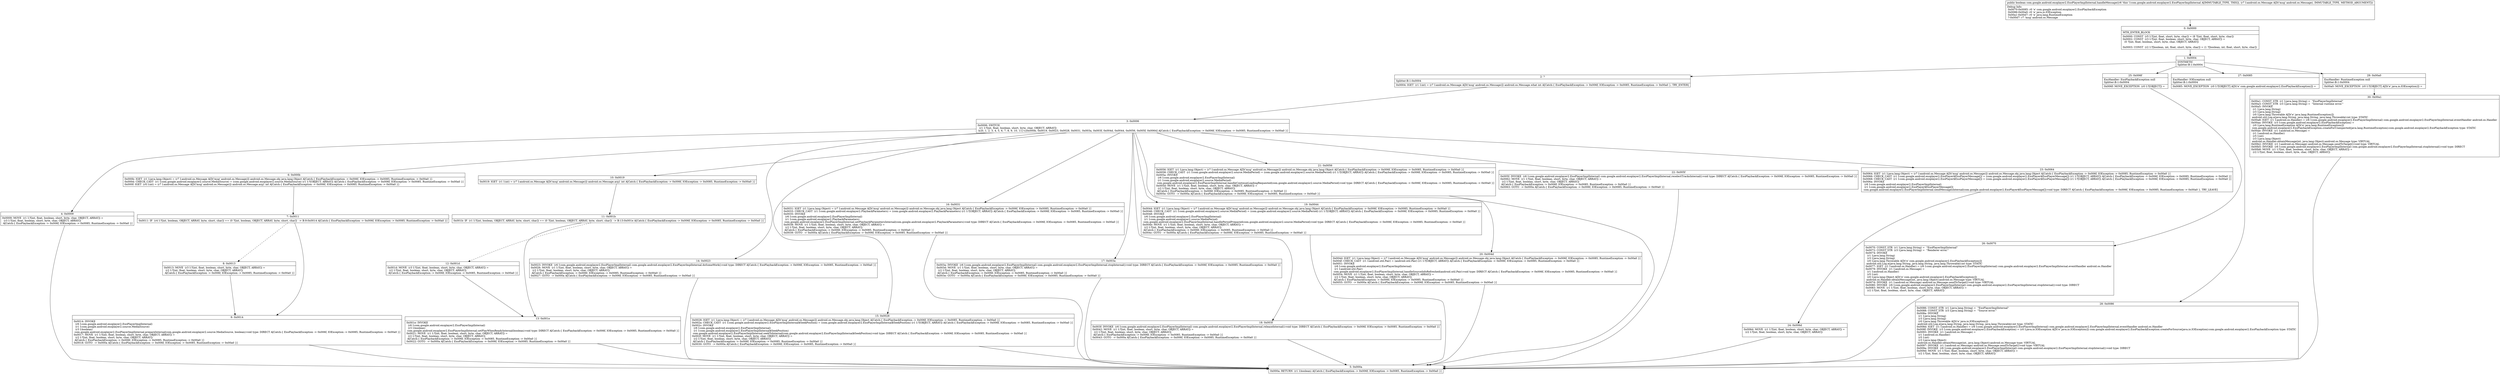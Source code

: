digraph "CFG forcom.google.android.exoplayer2.ExoPlayerImplInternal.handleMessage(Landroid\/os\/Message;)Z" {
Node_0 [shape=record,label="{0\:\ 0x0000|MTH_ENTER_BLOCK\l|0x0000: CONST  (r5 I:?[int, float, short, byte, char]) = (8 ?[int, float, short, byte, char]) \l0x0002: CONST  (r3 I:?[int, float, boolean, short, byte, char, OBJECT, ARRAY]) = \l  (0 ?[int, float, boolean, short, byte, char, OBJECT, ARRAY])\l \l0x0003: CONST  (r2 I:?[boolean, int, float, short, byte, char]) = (1 ?[boolean, int, float, short, byte, char]) \l}"];
Node_1 [shape=record,label="{1\:\ 0x0004|SYNTHETIC\lSplitter:B:1:0x0004\l}"];
Node_2 [shape=record,label="{2\:\ ?|Splitter:B:1:0x0004\l|0x0004: IGET  (r1 I:int) = (r7 I:android.os.Message A[D('msg' android.os.Message)]) android.os.Message.what int A[Catch:\{ ExoPlaybackException \-\> 0x006f, IOException \-\> 0x0085, RuntimeException \-\> 0x00a0 \}, TRY_ENTER]\l}"];
Node_3 [shape=record,label="{3\:\ 0x0006|0x0006: SWITCH  \l  (r1 I:?[int, float, boolean, short, byte, char, OBJECT, ARRAY])\l k:[0, 1, 2, 3, 4, 5, 6, 7, 8, 9, 10, 11] t:[0x000b, 0x0019, 0x0023, 0x0028, 0x0031, 0x003a, 0x003f, 0x004d, 0x0044, 0x0056, 0x005f, 0x0064] A[Catch:\{ ExoPlaybackException \-\> 0x006f, IOException \-\> 0x0085, RuntimeException \-\> 0x00a0 \}]\l}"];
Node_4 [shape=record,label="{4\:\ 0x0009|0x0009: MOVE  (r1 I:?[int, float, boolean, short, byte, char, OBJECT, ARRAY]) = \l  (r3 I:?[int, float, boolean, short, byte, char, OBJECT, ARRAY])\l A[Catch:\{ ExoPlaybackException \-\> 0x006f, IOException \-\> 0x0085, RuntimeException \-\> 0x00a0 \}]\l}"];
Node_5 [shape=record,label="{5\:\ 0x000a|0x000a: RETURN  (r1 I:boolean) A[Catch:\{ ExoPlaybackException \-\> 0x006f, IOException \-\> 0x0085, RuntimeException \-\> 0x00a0 \}]\l}"];
Node_6 [shape=record,label="{6\:\ 0x000b|0x000b: IGET  (r1 I:java.lang.Object) = (r7 I:android.os.Message A[D('msg' android.os.Message)]) android.os.Message.obj java.lang.Object A[Catch:\{ ExoPlaybackException \-\> 0x006f, IOException \-\> 0x0085, RuntimeException \-\> 0x00a0 \}]\l0x000d: CHECK_CAST  (r1 I:com.google.android.exoplayer2.source.MediaSource) = (com.google.android.exoplayer2.source.MediaSource) (r1 I:?[OBJECT, ARRAY]) A[Catch:\{ ExoPlaybackException \-\> 0x006f, IOException \-\> 0x0085, RuntimeException \-\> 0x00a0 \}]\l0x000f: IGET  (r4 I:int) = (r7 I:android.os.Message A[D('msg' android.os.Message)]) android.os.Message.arg1 int A[Catch:\{ ExoPlaybackException \-\> 0x006f, IOException \-\> 0x0085, RuntimeException \-\> 0x00a0 \}]\l}"];
Node_7 [shape=record,label="{7\:\ 0x0011|0x0011: IF  (r4 I:?[int, boolean, OBJECT, ARRAY, byte, short, char]) == (0 ?[int, boolean, OBJECT, ARRAY, byte, short, char])  \-\> B:9:0x0014 A[Catch:\{ ExoPlaybackException \-\> 0x006f, IOException \-\> 0x0085, RuntimeException \-\> 0x00a0 \}]\l}"];
Node_8 [shape=record,label="{8\:\ 0x0013|0x0013: MOVE  (r3 I:?[int, float, boolean, short, byte, char, OBJECT, ARRAY]) = \l  (r2 I:?[int, float, boolean, short, byte, char, OBJECT, ARRAY])\l A[Catch:\{ ExoPlaybackException \-\> 0x006f, IOException \-\> 0x0085, RuntimeException \-\> 0x00a0 \}]\l}"];
Node_9 [shape=record,label="{9\:\ 0x0014|0x0014: INVOKE  \l  (r6 I:com.google.android.exoplayer2.ExoPlayerImplInternal)\l  (r1 I:com.google.android.exoplayer2.source.MediaSource)\l  (r3 I:boolean)\l com.google.android.exoplayer2.ExoPlayerImplInternal.prepareInternal(com.google.android.exoplayer2.source.MediaSource, boolean):void type: DIRECT A[Catch:\{ ExoPlaybackException \-\> 0x006f, IOException \-\> 0x0085, RuntimeException \-\> 0x00a0 \}]\l0x0017: MOVE  (r1 I:?[int, float, boolean, short, byte, char, OBJECT, ARRAY]) = \l  (r2 I:?[int, float, boolean, short, byte, char, OBJECT, ARRAY])\l A[Catch:\{ ExoPlaybackException \-\> 0x006f, IOException \-\> 0x0085, RuntimeException \-\> 0x00a0 \}]\l0x0018: GOTO  \-\> 0x000a A[Catch:\{ ExoPlaybackException \-\> 0x006f, IOException \-\> 0x0085, RuntimeException \-\> 0x00a0 \}]\l}"];
Node_10 [shape=record,label="{10\:\ 0x0019|0x0019: IGET  (r1 I:int) = (r7 I:android.os.Message A[D('msg' android.os.Message)]) android.os.Message.arg1 int A[Catch:\{ ExoPlaybackException \-\> 0x006f, IOException \-\> 0x0085, RuntimeException \-\> 0x00a0 \}]\l}"];
Node_11 [shape=record,label="{11\:\ 0x001b|0x001b: IF  (r1 I:?[int, boolean, OBJECT, ARRAY, byte, short, char]) == (0 ?[int, boolean, OBJECT, ARRAY, byte, short, char])  \-\> B:13:0x001e A[Catch:\{ ExoPlaybackException \-\> 0x006f, IOException \-\> 0x0085, RuntimeException \-\> 0x00a0 \}]\l}"];
Node_12 [shape=record,label="{12\:\ 0x001d|0x001d: MOVE  (r3 I:?[int, float, boolean, short, byte, char, OBJECT, ARRAY]) = \l  (r2 I:?[int, float, boolean, short, byte, char, OBJECT, ARRAY])\l A[Catch:\{ ExoPlaybackException \-\> 0x006f, IOException \-\> 0x0085, RuntimeException \-\> 0x00a0 \}]\l}"];
Node_13 [shape=record,label="{13\:\ 0x001e|0x001e: INVOKE  \l  (r6 I:com.google.android.exoplayer2.ExoPlayerImplInternal)\l  (r3 I:boolean)\l com.google.android.exoplayer2.ExoPlayerImplInternal.setPlayWhenReadyInternal(boolean):void type: DIRECT A[Catch:\{ ExoPlaybackException \-\> 0x006f, IOException \-\> 0x0085, RuntimeException \-\> 0x00a0 \}]\l0x0021: MOVE  (r1 I:?[int, float, boolean, short, byte, char, OBJECT, ARRAY]) = \l  (r2 I:?[int, float, boolean, short, byte, char, OBJECT, ARRAY])\l A[Catch:\{ ExoPlaybackException \-\> 0x006f, IOException \-\> 0x0085, RuntimeException \-\> 0x00a0 \}]\l0x0022: GOTO  \-\> 0x000a A[Catch:\{ ExoPlaybackException \-\> 0x006f, IOException \-\> 0x0085, RuntimeException \-\> 0x00a0 \}]\l}"];
Node_14 [shape=record,label="{14\:\ 0x0023|0x0023: INVOKE  (r6 I:com.google.android.exoplayer2.ExoPlayerImplInternal) com.google.android.exoplayer2.ExoPlayerImplInternal.doSomeWork():void type: DIRECT A[Catch:\{ ExoPlaybackException \-\> 0x006f, IOException \-\> 0x0085, RuntimeException \-\> 0x00a0 \}]\l0x0026: MOVE  (r1 I:?[int, float, boolean, short, byte, char, OBJECT, ARRAY]) = \l  (r2 I:?[int, float, boolean, short, byte, char, OBJECT, ARRAY])\l A[Catch:\{ ExoPlaybackException \-\> 0x006f, IOException \-\> 0x0085, RuntimeException \-\> 0x00a0 \}]\l0x0027: GOTO  \-\> 0x000a A[Catch:\{ ExoPlaybackException \-\> 0x006f, IOException \-\> 0x0085, RuntimeException \-\> 0x00a0 \}]\l}"];
Node_15 [shape=record,label="{15\:\ 0x0028|0x0028: IGET  (r1 I:java.lang.Object) = (r7 I:android.os.Message A[D('msg' android.os.Message)]) android.os.Message.obj java.lang.Object A[Catch:\{ ExoPlaybackException \-\> 0x006f, IOException \-\> 0x0085, RuntimeException \-\> 0x00a0 \}]\l0x002a: CHECK_CAST  (r1 I:com.google.android.exoplayer2.ExoPlayerImplInternal$SeekPosition) = (com.google.android.exoplayer2.ExoPlayerImplInternal$SeekPosition) (r1 I:?[OBJECT, ARRAY]) A[Catch:\{ ExoPlaybackException \-\> 0x006f, IOException \-\> 0x0085, RuntimeException \-\> 0x00a0 \}]\l0x002c: INVOKE  \l  (r6 I:com.google.android.exoplayer2.ExoPlayerImplInternal)\l  (r1 I:com.google.android.exoplayer2.ExoPlayerImplInternal$SeekPosition)\l com.google.android.exoplayer2.ExoPlayerImplInternal.seekToInternal(com.google.android.exoplayer2.ExoPlayerImplInternal$SeekPosition):void type: DIRECT A[Catch:\{ ExoPlaybackException \-\> 0x006f, IOException \-\> 0x0085, RuntimeException \-\> 0x00a0 \}]\l0x002f: MOVE  (r1 I:?[int, float, boolean, short, byte, char, OBJECT, ARRAY]) = \l  (r2 I:?[int, float, boolean, short, byte, char, OBJECT, ARRAY])\l A[Catch:\{ ExoPlaybackException \-\> 0x006f, IOException \-\> 0x0085, RuntimeException \-\> 0x00a0 \}]\l0x0030: GOTO  \-\> 0x000a A[Catch:\{ ExoPlaybackException \-\> 0x006f, IOException \-\> 0x0085, RuntimeException \-\> 0x00a0 \}]\l}"];
Node_16 [shape=record,label="{16\:\ 0x0031|0x0031: IGET  (r1 I:java.lang.Object) = (r7 I:android.os.Message A[D('msg' android.os.Message)]) android.os.Message.obj java.lang.Object A[Catch:\{ ExoPlaybackException \-\> 0x006f, IOException \-\> 0x0085, RuntimeException \-\> 0x00a0 \}]\l0x0033: CHECK_CAST  (r1 I:com.google.android.exoplayer2.PlaybackParameters) = (com.google.android.exoplayer2.PlaybackParameters) (r1 I:?[OBJECT, ARRAY]) A[Catch:\{ ExoPlaybackException \-\> 0x006f, IOException \-\> 0x0085, RuntimeException \-\> 0x00a0 \}]\l0x0035: INVOKE  \l  (r6 I:com.google.android.exoplayer2.ExoPlayerImplInternal)\l  (r1 I:com.google.android.exoplayer2.PlaybackParameters)\l com.google.android.exoplayer2.ExoPlayerImplInternal.setPlaybackParametersInternal(com.google.android.exoplayer2.PlaybackParameters):void type: DIRECT A[Catch:\{ ExoPlaybackException \-\> 0x006f, IOException \-\> 0x0085, RuntimeException \-\> 0x00a0 \}]\l0x0038: MOVE  (r1 I:?[int, float, boolean, short, byte, char, OBJECT, ARRAY]) = \l  (r2 I:?[int, float, boolean, short, byte, char, OBJECT, ARRAY])\l A[Catch:\{ ExoPlaybackException \-\> 0x006f, IOException \-\> 0x0085, RuntimeException \-\> 0x00a0 \}]\l0x0039: GOTO  \-\> 0x000a A[Catch:\{ ExoPlaybackException \-\> 0x006f, IOException \-\> 0x0085, RuntimeException \-\> 0x00a0 \}]\l}"];
Node_17 [shape=record,label="{17\:\ 0x003a|0x003a: INVOKE  (r6 I:com.google.android.exoplayer2.ExoPlayerImplInternal) com.google.android.exoplayer2.ExoPlayerImplInternal.stopInternal():void type: DIRECT A[Catch:\{ ExoPlaybackException \-\> 0x006f, IOException \-\> 0x0085, RuntimeException \-\> 0x00a0 \}]\l0x003d: MOVE  (r1 I:?[int, float, boolean, short, byte, char, OBJECT, ARRAY]) = \l  (r2 I:?[int, float, boolean, short, byte, char, OBJECT, ARRAY])\l A[Catch:\{ ExoPlaybackException \-\> 0x006f, IOException \-\> 0x0085, RuntimeException \-\> 0x00a0 \}]\l0x003e: GOTO  \-\> 0x000a A[Catch:\{ ExoPlaybackException \-\> 0x006f, IOException \-\> 0x0085, RuntimeException \-\> 0x00a0 \}]\l}"];
Node_18 [shape=record,label="{18\:\ 0x003f|0x003f: INVOKE  (r6 I:com.google.android.exoplayer2.ExoPlayerImplInternal) com.google.android.exoplayer2.ExoPlayerImplInternal.releaseInternal():void type: DIRECT A[Catch:\{ ExoPlaybackException \-\> 0x006f, IOException \-\> 0x0085, RuntimeException \-\> 0x00a0 \}]\l0x0042: MOVE  (r1 I:?[int, float, boolean, short, byte, char, OBJECT, ARRAY]) = \l  (r2 I:?[int, float, boolean, short, byte, char, OBJECT, ARRAY])\l A[Catch:\{ ExoPlaybackException \-\> 0x006f, IOException \-\> 0x0085, RuntimeException \-\> 0x00a0 \}]\l0x0043: GOTO  \-\> 0x000a A[Catch:\{ ExoPlaybackException \-\> 0x006f, IOException \-\> 0x0085, RuntimeException \-\> 0x00a0 \}]\l}"];
Node_19 [shape=record,label="{19\:\ 0x0044|0x0044: IGET  (r1 I:java.lang.Object) = (r7 I:android.os.Message A[D('msg' android.os.Message)]) android.os.Message.obj java.lang.Object A[Catch:\{ ExoPlaybackException \-\> 0x006f, IOException \-\> 0x0085, RuntimeException \-\> 0x00a0 \}]\l0x0046: CHECK_CAST  (r1 I:com.google.android.exoplayer2.source.MediaPeriod) = (com.google.android.exoplayer2.source.MediaPeriod) (r1 I:?[OBJECT, ARRAY]) A[Catch:\{ ExoPlaybackException \-\> 0x006f, IOException \-\> 0x0085, RuntimeException \-\> 0x00a0 \}]\l0x0048: INVOKE  \l  (r6 I:com.google.android.exoplayer2.ExoPlayerImplInternal)\l  (r1 I:com.google.android.exoplayer2.source.MediaPeriod)\l com.google.android.exoplayer2.ExoPlayerImplInternal.handlePeriodPrepared(com.google.android.exoplayer2.source.MediaPeriod):void type: DIRECT A[Catch:\{ ExoPlaybackException \-\> 0x006f, IOException \-\> 0x0085, RuntimeException \-\> 0x00a0 \}]\l0x004b: MOVE  (r1 I:?[int, float, boolean, short, byte, char, OBJECT, ARRAY]) = \l  (r2 I:?[int, float, boolean, short, byte, char, OBJECT, ARRAY])\l A[Catch:\{ ExoPlaybackException \-\> 0x006f, IOException \-\> 0x0085, RuntimeException \-\> 0x00a0 \}]\l0x004c: GOTO  \-\> 0x000a A[Catch:\{ ExoPlaybackException \-\> 0x006f, IOException \-\> 0x0085, RuntimeException \-\> 0x00a0 \}]\l}"];
Node_20 [shape=record,label="{20\:\ 0x004d|0x004d: IGET  (r1 I:java.lang.Object) = (r7 I:android.os.Message A[D('msg' android.os.Message)]) android.os.Message.obj java.lang.Object A[Catch:\{ ExoPlaybackException \-\> 0x006f, IOException \-\> 0x0085, RuntimeException \-\> 0x00a0 \}]\l0x004f: CHECK_CAST  (r1 I:android.util.Pair) = (android.util.Pair) (r1 I:?[OBJECT, ARRAY]) A[Catch:\{ ExoPlaybackException \-\> 0x006f, IOException \-\> 0x0085, RuntimeException \-\> 0x00a0 \}]\l0x0051: INVOKE  \l  (r6 I:com.google.android.exoplayer2.ExoPlayerImplInternal)\l  (r1 I:android.util.Pair)\l com.google.android.exoplayer2.ExoPlayerImplInternal.handleSourceInfoRefreshed(android.util.Pair):void type: DIRECT A[Catch:\{ ExoPlaybackException \-\> 0x006f, IOException \-\> 0x0085, RuntimeException \-\> 0x00a0 \}]\l0x0054: MOVE  (r1 I:?[int, float, boolean, short, byte, char, OBJECT, ARRAY]) = \l  (r2 I:?[int, float, boolean, short, byte, char, OBJECT, ARRAY])\l A[Catch:\{ ExoPlaybackException \-\> 0x006f, IOException \-\> 0x0085, RuntimeException \-\> 0x00a0 \}]\l0x0055: GOTO  \-\> 0x000a A[Catch:\{ ExoPlaybackException \-\> 0x006f, IOException \-\> 0x0085, RuntimeException \-\> 0x00a0 \}]\l}"];
Node_21 [shape=record,label="{21\:\ 0x0056|0x0056: IGET  (r1 I:java.lang.Object) = (r7 I:android.os.Message A[D('msg' android.os.Message)]) android.os.Message.obj java.lang.Object A[Catch:\{ ExoPlaybackException \-\> 0x006f, IOException \-\> 0x0085, RuntimeException \-\> 0x00a0 \}]\l0x0058: CHECK_CAST  (r1 I:com.google.android.exoplayer2.source.MediaPeriod) = (com.google.android.exoplayer2.source.MediaPeriod) (r1 I:?[OBJECT, ARRAY]) A[Catch:\{ ExoPlaybackException \-\> 0x006f, IOException \-\> 0x0085, RuntimeException \-\> 0x00a0 \}]\l0x005a: INVOKE  \l  (r6 I:com.google.android.exoplayer2.ExoPlayerImplInternal)\l  (r1 I:com.google.android.exoplayer2.source.MediaPeriod)\l com.google.android.exoplayer2.ExoPlayerImplInternal.handleContinueLoadingRequested(com.google.android.exoplayer2.source.MediaPeriod):void type: DIRECT A[Catch:\{ ExoPlaybackException \-\> 0x006f, IOException \-\> 0x0085, RuntimeException \-\> 0x00a0 \}]\l0x005d: MOVE  (r1 I:?[int, float, boolean, short, byte, char, OBJECT, ARRAY]) = \l  (r2 I:?[int, float, boolean, short, byte, char, OBJECT, ARRAY])\l A[Catch:\{ ExoPlaybackException \-\> 0x006f, IOException \-\> 0x0085, RuntimeException \-\> 0x00a0 \}]\l0x005e: GOTO  \-\> 0x000a A[Catch:\{ ExoPlaybackException \-\> 0x006f, IOException \-\> 0x0085, RuntimeException \-\> 0x00a0 \}]\l}"];
Node_22 [shape=record,label="{22\:\ 0x005f|0x005f: INVOKE  (r6 I:com.google.android.exoplayer2.ExoPlayerImplInternal) com.google.android.exoplayer2.ExoPlayerImplInternal.reselectTracksInternal():void type: DIRECT A[Catch:\{ ExoPlaybackException \-\> 0x006f, IOException \-\> 0x0085, RuntimeException \-\> 0x00a0 \}]\l0x0062: MOVE  (r1 I:?[int, float, boolean, short, byte, char, OBJECT, ARRAY]) = \l  (r2 I:?[int, float, boolean, short, byte, char, OBJECT, ARRAY])\l A[Catch:\{ ExoPlaybackException \-\> 0x006f, IOException \-\> 0x0085, RuntimeException \-\> 0x00a0 \}]\l0x0063: GOTO  \-\> 0x000a A[Catch:\{ ExoPlaybackException \-\> 0x006f, IOException \-\> 0x0085, RuntimeException \-\> 0x00a0 \}]\l}"];
Node_23 [shape=record,label="{23\:\ 0x0064|0x0064: IGET  (r1 I:java.lang.Object) = (r7 I:android.os.Message A[D('msg' android.os.Message)]) android.os.Message.obj java.lang.Object A[Catch:\{ ExoPlaybackException \-\> 0x006f, IOException \-\> 0x0085, RuntimeException \-\> 0x00a0 \}]\l0x0066: CHECK_CAST  (r1 I:com.google.android.exoplayer2.ExoPlayer$ExoPlayerMessage[]) = (com.google.android.exoplayer2.ExoPlayer$ExoPlayerMessage[]) (r1 I:?[OBJECT, ARRAY]) A[Catch:\{ ExoPlaybackException \-\> 0x006f, IOException \-\> 0x0085, RuntimeException \-\> 0x00a0 \}]\l0x0068: CHECK_CAST  (r1 I:com.google.android.exoplayer2.ExoPlayer$ExoPlayerMessage[]) = (com.google.android.exoplayer2.ExoPlayer$ExoPlayerMessage[]) (r1 I:?[OBJECT, ARRAY]) A[Catch:\{ ExoPlaybackException \-\> 0x006f, IOException \-\> 0x0085, RuntimeException \-\> 0x00a0 \}]\l0x006a: INVOKE  \l  (r6 I:com.google.android.exoplayer2.ExoPlayerImplInternal)\l  (r1 I:com.google.android.exoplayer2.ExoPlayer$ExoPlayerMessage[])\l com.google.android.exoplayer2.ExoPlayerImplInternal.sendMessagesInternal(com.google.android.exoplayer2.ExoPlayer$ExoPlayerMessage[]):void type: DIRECT A[Catch:\{ ExoPlaybackException \-\> 0x006f, IOException \-\> 0x0085, RuntimeException \-\> 0x00a0 \}, TRY_LEAVE]\l}"];
Node_24 [shape=record,label="{24\:\ 0x006d|0x006d: MOVE  (r1 I:?[int, float, boolean, short, byte, char, OBJECT, ARRAY]) = \l  (r2 I:?[int, float, boolean, short, byte, char, OBJECT, ARRAY])\l \l}"];
Node_25 [shape=record,label="{25\:\ 0x006f|ExcHandler: ExoPlaybackException null\lSplitter:B:1:0x0004\l|0x006f: MOVE_EXCEPTION  (r0 I:?[OBJECT]) =  \l}"];
Node_26 [shape=record,label="{26\:\ 0x0070|0x0070: CONST_STR  (r1 I:java.lang.String) =  \"ExoPlayerImplInternal\" \l0x0072: CONST_STR  (r3 I:java.lang.String) =  \"Renderer error.\" \l0x0074: INVOKE  \l  (r1 I:java.lang.String)\l  (r3 I:java.lang.String)\l  (r0 I:java.lang.Throwable A[D('e' com.google.android.exoplayer2.ExoPlaybackException)])\l android.util.Log.e(java.lang.String, java.lang.String, java.lang.Throwable):int type: STATIC \l0x0077: IGET  (r1 I:android.os.Handler) = (r6 I:com.google.android.exoplayer2.ExoPlayerImplInternal) com.google.android.exoplayer2.ExoPlayerImplInternal.eventHandler android.os.Handler \l0x0079: INVOKE  (r1 I:android.os.Message) = \l  (r1 I:android.os.Handler)\l  (r5 I:int)\l  (r0 I:java.lang.Object A[D('e' com.google.android.exoplayer2.ExoPlaybackException)])\l android.os.Handler.obtainMessage(int, java.lang.Object):android.os.Message type: VIRTUAL \l0x007d: INVOKE  (r1 I:android.os.Message) android.os.Message.sendToTarget():void type: VIRTUAL \l0x0080: INVOKE  (r6 I:com.google.android.exoplayer2.ExoPlayerImplInternal) com.google.android.exoplayer2.ExoPlayerImplInternal.stopInternal():void type: DIRECT \l0x0083: MOVE  (r1 I:?[int, float, boolean, short, byte, char, OBJECT, ARRAY]) = \l  (r2 I:?[int, float, boolean, short, byte, char, OBJECT, ARRAY])\l \l}"];
Node_27 [shape=record,label="{27\:\ 0x0085|ExcHandler: IOException null\lSplitter:B:1:0x0004\l|0x0085: MOVE_EXCEPTION  (r0 I:?[OBJECT] A[D('e' com.google.android.exoplayer2.ExoPlaybackException)]) =  \l}"];
Node_28 [shape=record,label="{28\:\ 0x0086|0x0086: CONST_STR  (r1 I:java.lang.String) =  \"ExoPlayerImplInternal\" \l0x0088: CONST_STR  (r3 I:java.lang.String) =  \"Source error.\" \l0x008a: INVOKE  \l  (r1 I:java.lang.String)\l  (r3 I:java.lang.String)\l  (r0 I:java.lang.Throwable A[D('e' java.io.IOException)])\l android.util.Log.e(java.lang.String, java.lang.String, java.lang.Throwable):int type: STATIC \l0x008d: IGET  (r1 I:android.os.Handler) = (r6 I:com.google.android.exoplayer2.ExoPlayerImplInternal) com.google.android.exoplayer2.ExoPlayerImplInternal.eventHandler android.os.Handler \l0x008f: INVOKE  (r3 I:com.google.android.exoplayer2.ExoPlaybackException) = (r0 I:java.io.IOException A[D('e' java.io.IOException)]) com.google.android.exoplayer2.ExoPlaybackException.createForSource(java.io.IOException):com.google.android.exoplayer2.ExoPlaybackException type: STATIC \l0x0093: INVOKE  (r1 I:android.os.Message) = \l  (r1 I:android.os.Handler)\l  (r5 I:int)\l  (r3 I:java.lang.Object)\l android.os.Handler.obtainMessage(int, java.lang.Object):android.os.Message type: VIRTUAL \l0x0097: INVOKE  (r1 I:android.os.Message) android.os.Message.sendToTarget():void type: VIRTUAL \l0x009a: INVOKE  (r6 I:com.google.android.exoplayer2.ExoPlayerImplInternal) com.google.android.exoplayer2.ExoPlayerImplInternal.stopInternal():void type: DIRECT \l0x009d: MOVE  (r1 I:?[int, float, boolean, short, byte, char, OBJECT, ARRAY]) = \l  (r2 I:?[int, float, boolean, short, byte, char, OBJECT, ARRAY])\l \l}"];
Node_29 [shape=record,label="{29\:\ 0x00a0|ExcHandler: RuntimeException null\lSplitter:B:1:0x0004\l|0x00a0: MOVE_EXCEPTION  (r0 I:?[OBJECT] A[D('e' java.io.IOException)]) =  \l}"];
Node_30 [shape=record,label="{30\:\ 0x00a1|0x00a1: CONST_STR  (r1 I:java.lang.String) =  \"ExoPlayerImplInternal\" \l0x00a3: CONST_STR  (r3 I:java.lang.String) =  \"Internal runtime error.\" \l0x00a5: INVOKE  \l  (r1 I:java.lang.String)\l  (r3 I:java.lang.String)\l  (r0 I:java.lang.Throwable A[D('e' java.lang.RuntimeException)])\l android.util.Log.e(java.lang.String, java.lang.String, java.lang.Throwable):int type: STATIC \l0x00a8: IGET  (r1 I:android.os.Handler) = (r6 I:com.google.android.exoplayer2.ExoPlayerImplInternal) com.google.android.exoplayer2.ExoPlayerImplInternal.eventHandler android.os.Handler \l0x00aa: INVOKE  (r3 I:com.google.android.exoplayer2.ExoPlaybackException) = \l  (r0 I:java.lang.RuntimeException A[D('e' java.lang.RuntimeException)])\l com.google.android.exoplayer2.ExoPlaybackException.createForUnexpected(java.lang.RuntimeException):com.google.android.exoplayer2.ExoPlaybackException type: STATIC \l0x00ae: INVOKE  (r1 I:android.os.Message) = \l  (r1 I:android.os.Handler)\l  (r5 I:int)\l  (r3 I:java.lang.Object)\l android.os.Handler.obtainMessage(int, java.lang.Object):android.os.Message type: VIRTUAL \l0x00b2: INVOKE  (r1 I:android.os.Message) android.os.Message.sendToTarget():void type: VIRTUAL \l0x00b5: INVOKE  (r6 I:com.google.android.exoplayer2.ExoPlayerImplInternal) com.google.android.exoplayer2.ExoPlayerImplInternal.stopInternal():void type: DIRECT \l0x00b8: MOVE  (r1 I:?[int, float, boolean, short, byte, char, OBJECT, ARRAY]) = \l  (r2 I:?[int, float, boolean, short, byte, char, OBJECT, ARRAY])\l \l}"];
MethodNode[shape=record,label="{public boolean com.google.android.exoplayer2.ExoPlayerImplInternal.handleMessage((r6 'this' I:com.google.android.exoplayer2.ExoPlayerImplInternal A[IMMUTABLE_TYPE, THIS]), (r7 I:android.os.Message A[D('msg' android.os.Message), IMMUTABLE_TYPE, METHOD_ARGUMENT]))  | Debug Info:\l  0x0070\-0x0085: r0 'e' com.google.android.exoplayer2.ExoPlaybackException\l  0x0086\-0x00a0: r0 'e' java.io.IOException\l  0x00a1\-0x00d7: r0 'e' java.lang.RuntimeException\l  ?\-0x00d7: r7 'msg' android.os.Message\l}"];
MethodNode -> Node_0;
Node_0 -> Node_1;
Node_1 -> Node_2;
Node_1 -> Node_25;
Node_1 -> Node_27;
Node_1 -> Node_29;
Node_2 -> Node_3;
Node_3 -> Node_4;
Node_3 -> Node_6;
Node_3 -> Node_10;
Node_3 -> Node_14;
Node_3 -> Node_15;
Node_3 -> Node_16;
Node_3 -> Node_17;
Node_3 -> Node_18;
Node_3 -> Node_19;
Node_3 -> Node_20;
Node_3 -> Node_21;
Node_3 -> Node_22;
Node_3 -> Node_23;
Node_4 -> Node_5;
Node_6 -> Node_7;
Node_7 -> Node_8[style=dashed];
Node_7 -> Node_9;
Node_8 -> Node_9;
Node_9 -> Node_5;
Node_10 -> Node_11;
Node_11 -> Node_12[style=dashed];
Node_11 -> Node_13;
Node_12 -> Node_13;
Node_13 -> Node_5;
Node_14 -> Node_5;
Node_15 -> Node_5;
Node_16 -> Node_5;
Node_17 -> Node_5;
Node_18 -> Node_5;
Node_19 -> Node_5;
Node_20 -> Node_5;
Node_21 -> Node_5;
Node_22 -> Node_5;
Node_23 -> Node_24;
Node_24 -> Node_5;
Node_25 -> Node_26;
Node_26 -> Node_5;
Node_27 -> Node_28;
Node_28 -> Node_5;
Node_29 -> Node_30;
Node_30 -> Node_5;
}

